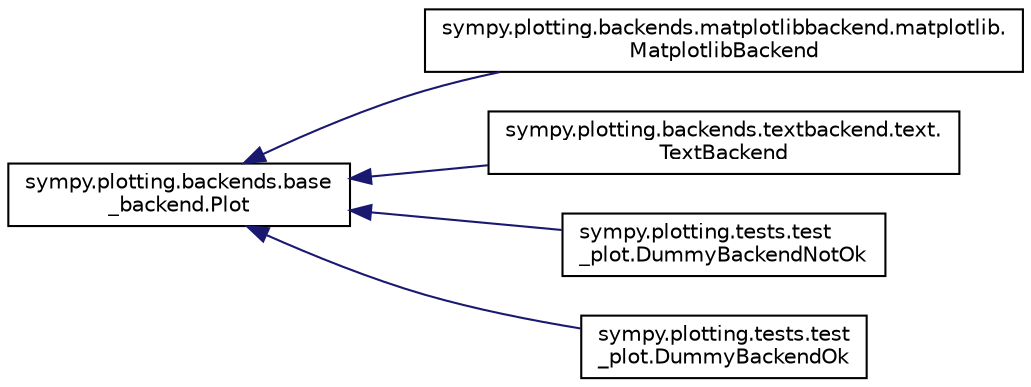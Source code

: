 digraph "Graphical Class Hierarchy"
{
 // LATEX_PDF_SIZE
  edge [fontname="Helvetica",fontsize="10",labelfontname="Helvetica",labelfontsize="10"];
  node [fontname="Helvetica",fontsize="10",shape=record];
  rankdir="LR";
  Node0 [label="sympy.plotting.backends.base\l_backend.Plot",height=0.2,width=0.4,color="black", fillcolor="white", style="filled",URL="$classsympy_1_1plotting_1_1backends_1_1base__backend_1_1Plot.html",tooltip=" "];
  Node0 -> Node1 [dir="back",color="midnightblue",fontsize="10",style="solid",fontname="Helvetica"];
  Node1 [label="sympy.plotting.backends.matplotlibbackend.matplotlib.\lMatplotlibBackend",height=0.2,width=0.4,color="black", fillcolor="white", style="filled",URL="$classsympy_1_1plotting_1_1backends_1_1matplotlibbackend_1_1matplotlib_1_1MatplotlibBackend.html",tooltip=" "];
  Node0 -> Node2 [dir="back",color="midnightblue",fontsize="10",style="solid",fontname="Helvetica"];
  Node2 [label="sympy.plotting.backends.textbackend.text.\lTextBackend",height=0.2,width=0.4,color="black", fillcolor="white", style="filled",URL="$classsympy_1_1plotting_1_1backends_1_1textbackend_1_1text_1_1TextBackend.html",tooltip=" "];
  Node0 -> Node3 [dir="back",color="midnightblue",fontsize="10",style="solid",fontname="Helvetica"];
  Node3 [label="sympy.plotting.tests.test\l_plot.DummyBackendNotOk",height=0.2,width=0.4,color="black", fillcolor="white", style="filled",URL="$classsympy_1_1plotting_1_1tests_1_1test__plot_1_1DummyBackendNotOk.html",tooltip=" "];
  Node0 -> Node4 [dir="back",color="midnightblue",fontsize="10",style="solid",fontname="Helvetica"];
  Node4 [label="sympy.plotting.tests.test\l_plot.DummyBackendOk",height=0.2,width=0.4,color="black", fillcolor="white", style="filled",URL="$classsympy_1_1plotting_1_1tests_1_1test__plot_1_1DummyBackendOk.html",tooltip=" "];
}
